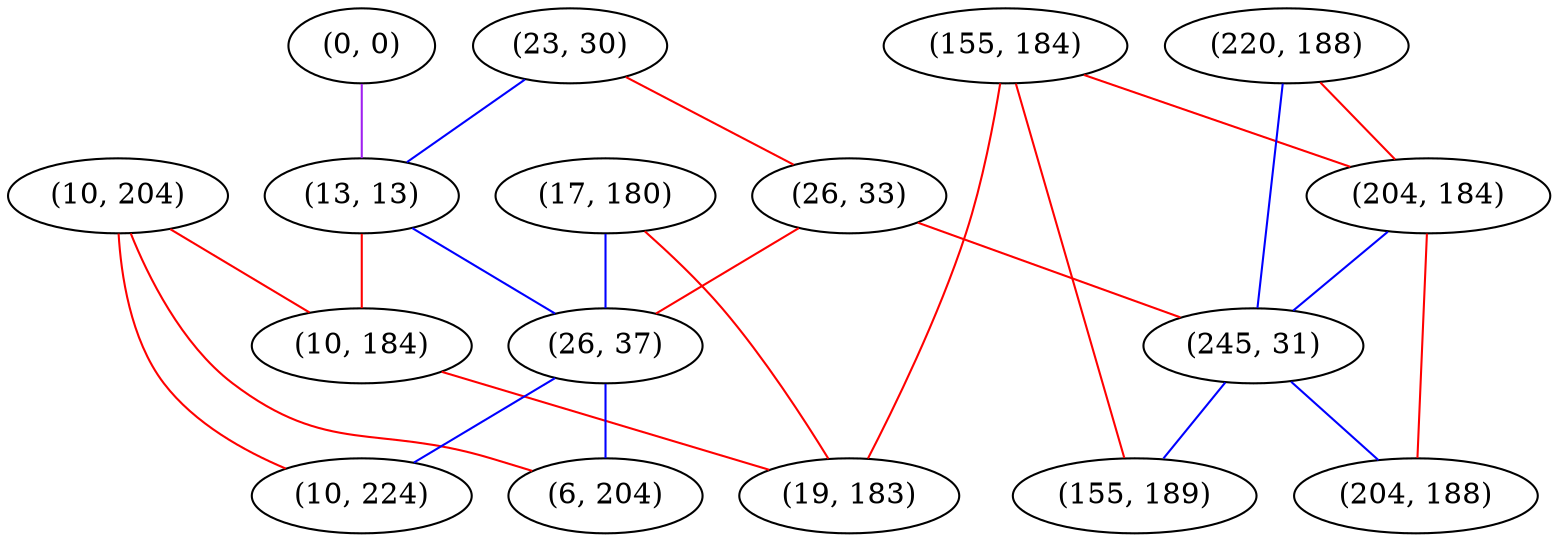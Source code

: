 graph "" {
"(23, 30)";
"(0, 0)";
"(13, 13)";
"(26, 33)";
"(155, 184)";
"(220, 188)";
"(10, 204)";
"(17, 180)";
"(204, 184)";
"(10, 184)";
"(26, 37)";
"(245, 31)";
"(19, 183)";
"(6, 204)";
"(204, 188)";
"(10, 224)";
"(155, 189)";
"(23, 30)" -- "(13, 13)"  [color=blue, key=0, weight=3];
"(23, 30)" -- "(26, 33)"  [color=red, key=0, weight=1];
"(0, 0)" -- "(13, 13)"  [color=purple, key=0, weight=4];
"(13, 13)" -- "(10, 184)"  [color=red, key=0, weight=1];
"(13, 13)" -- "(26, 37)"  [color=blue, key=0, weight=3];
"(26, 33)" -- "(245, 31)"  [color=red, key=0, weight=1];
"(26, 33)" -- "(26, 37)"  [color=red, key=0, weight=1];
"(155, 184)" -- "(19, 183)"  [color=red, key=0, weight=1];
"(155, 184)" -- "(204, 184)"  [color=red, key=0, weight=1];
"(155, 184)" -- "(155, 189)"  [color=red, key=0, weight=1];
"(220, 188)" -- "(245, 31)"  [color=blue, key=0, weight=3];
"(220, 188)" -- "(204, 184)"  [color=red, key=0, weight=1];
"(10, 204)" -- "(10, 184)"  [color=red, key=0, weight=1];
"(10, 204)" -- "(6, 204)"  [color=red, key=0, weight=1];
"(10, 204)" -- "(10, 224)"  [color=red, key=0, weight=1];
"(17, 180)" -- "(19, 183)"  [color=red, key=0, weight=1];
"(17, 180)" -- "(26, 37)"  [color=blue, key=0, weight=3];
"(204, 184)" -- "(204, 188)"  [color=red, key=0, weight=1];
"(204, 184)" -- "(245, 31)"  [color=blue, key=0, weight=3];
"(10, 184)" -- "(19, 183)"  [color=red, key=0, weight=1];
"(26, 37)" -- "(6, 204)"  [color=blue, key=0, weight=3];
"(26, 37)" -- "(10, 224)"  [color=blue, key=0, weight=3];
"(245, 31)" -- "(204, 188)"  [color=blue, key=0, weight=3];
"(245, 31)" -- "(155, 189)"  [color=blue, key=0, weight=3];
}
